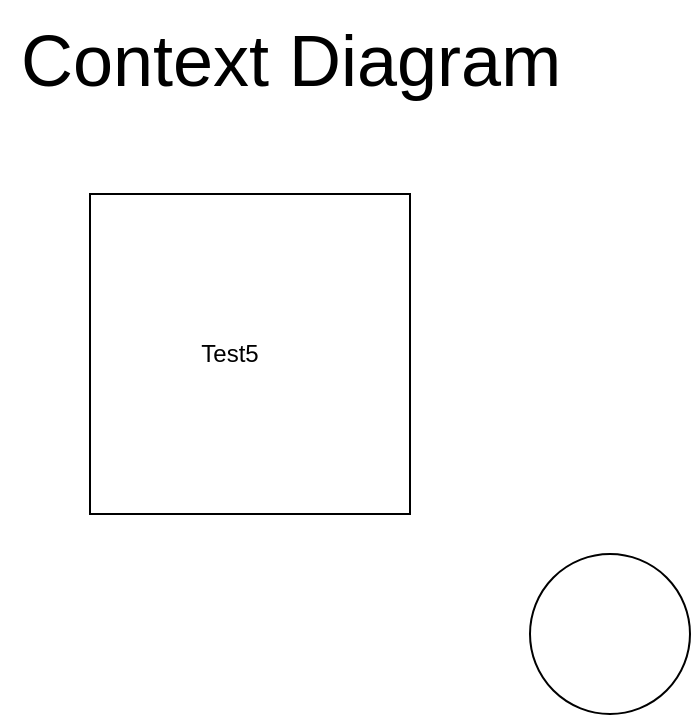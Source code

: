 <mxfile version="26.0.14">
  <diagram name="Page-1" id="bjKvgnqDJIqNeA5Cd49M">
    <mxGraphModel dx="1434" dy="738" grid="1" gridSize="10" guides="1" tooltips="1" connect="1" arrows="1" fold="1" page="1" pageScale="1" pageWidth="850" pageHeight="1100" math="0" shadow="0">
      <root>
        <mxCell id="0" />
        <mxCell id="1" parent="0" />
        <mxCell id="ApPgsu6PgvSTwHQ_7AU5-1" value="" style="whiteSpace=wrap;html=1;aspect=fixed;" parent="1" vertex="1">
          <mxGeometry x="160" y="160" width="160" height="160" as="geometry" />
        </mxCell>
        <mxCell id="ApPgsu6PgvSTwHQ_7AU5-2" value="Test5" style="text;html=1;align=center;verticalAlign=middle;whiteSpace=wrap;rounded=0;" parent="1" vertex="1">
          <mxGeometry x="200" y="225" width="60" height="30" as="geometry" />
        </mxCell>
        <mxCell id="2" value="&lt;font style=&quot;font-size: 36px;&quot;&gt;Context Diagram&lt;/font&gt;" style="text;html=1;align=center;verticalAlign=middle;resizable=0;points=[];autosize=1;strokeColor=none;fillColor=none;" parent="1" vertex="1">
          <mxGeometry x="115" y="63" width="290" height="60" as="geometry" />
        </mxCell>
        <mxCell id="Wbz3JedbYzrla-vij8DE-2" value="" style="ellipse;whiteSpace=wrap;html=1;aspect=fixed;" vertex="1" parent="1">
          <mxGeometry x="380" y="340" width="80" height="80" as="geometry" />
        </mxCell>
      </root>
    </mxGraphModel>
  </diagram>
</mxfile>

